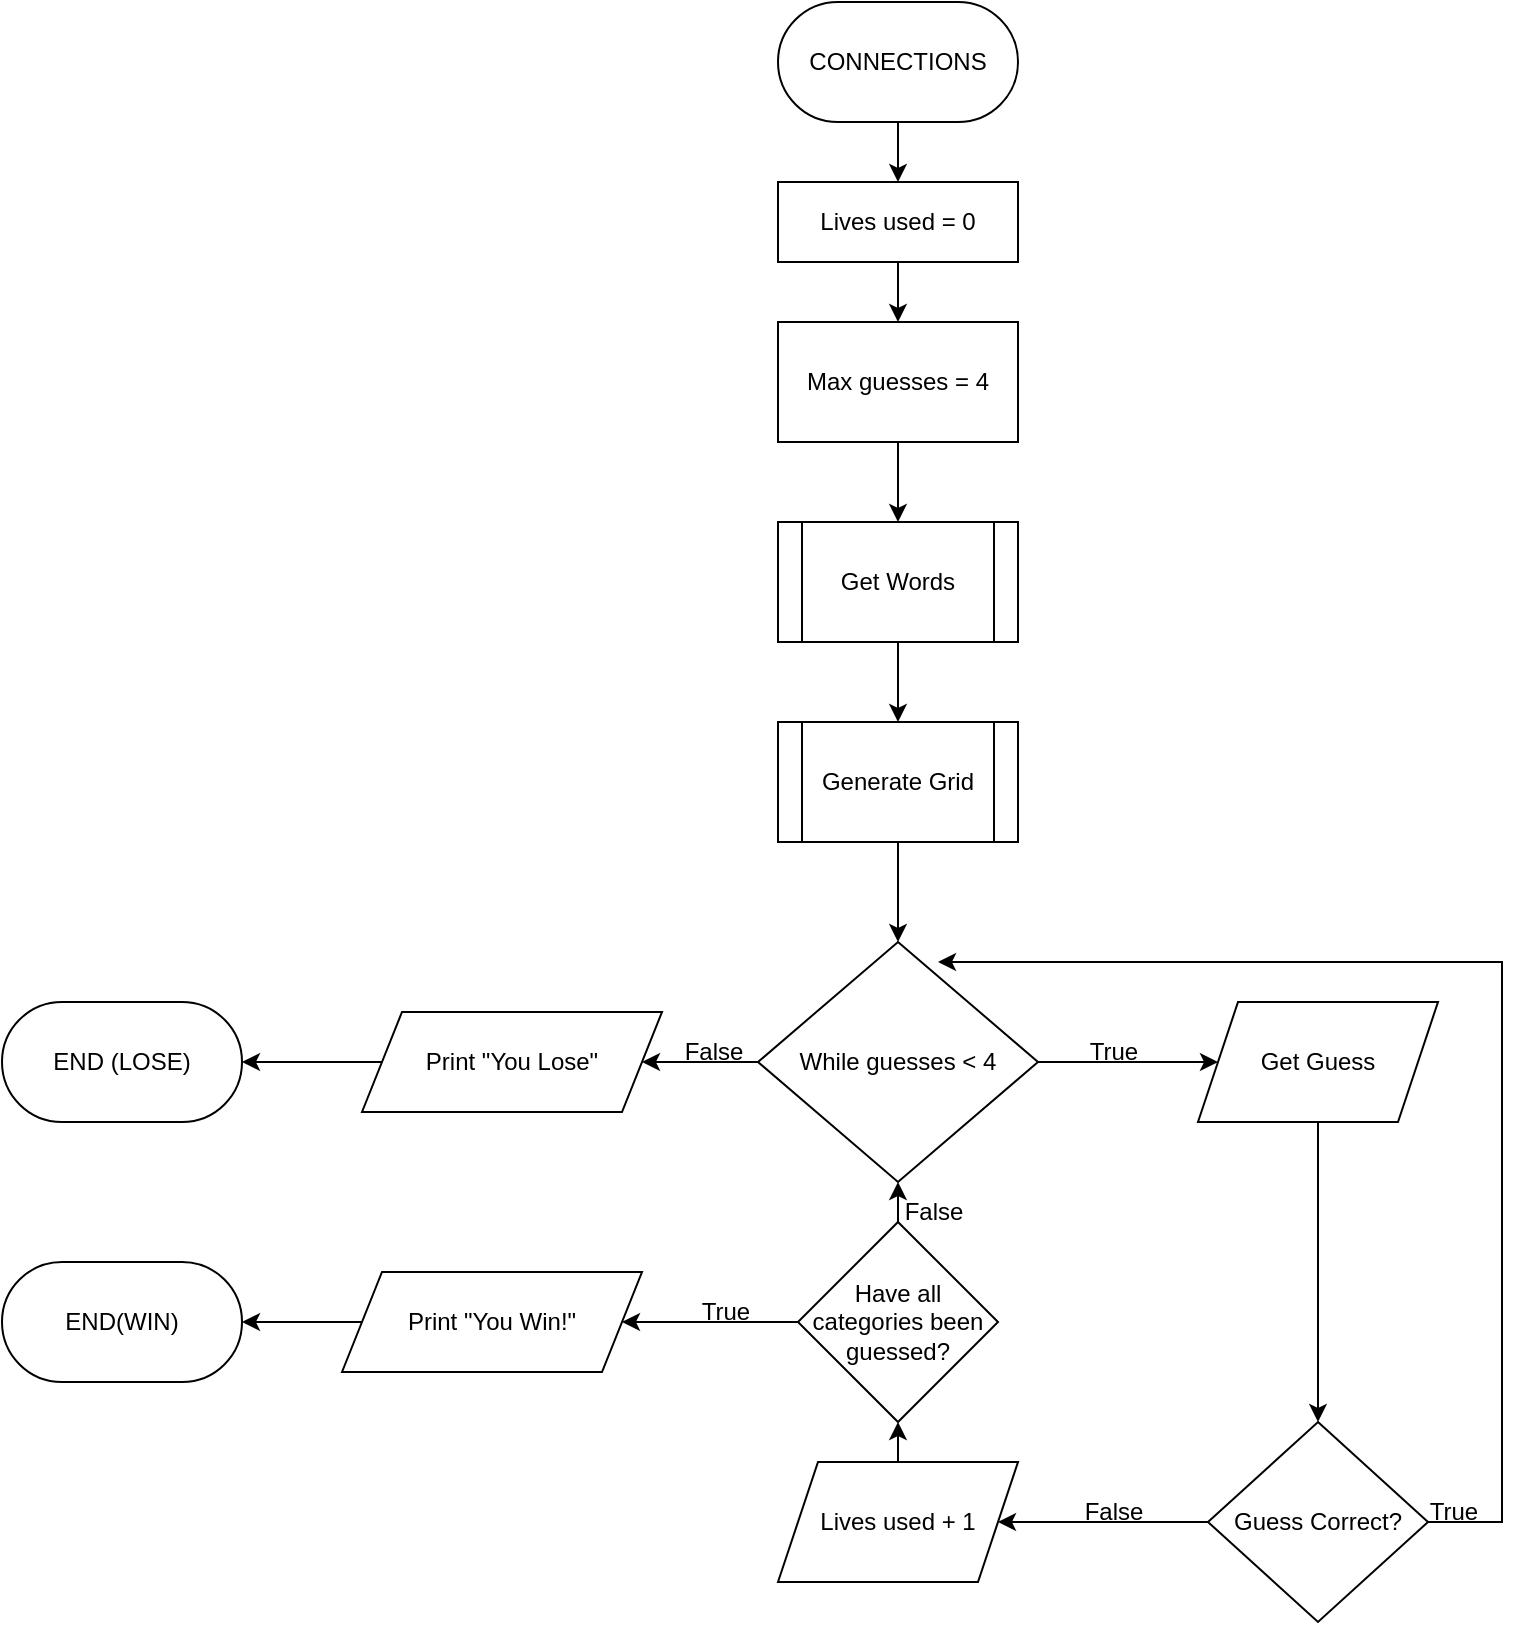 <mxfile version="24.0.4" type="device">
  <diagram name="Page-1" id="uORMr1Md30LFOHM242Bl">
    <mxGraphModel dx="2333" dy="1178" grid="1" gridSize="10" guides="1" tooltips="1" connect="1" arrows="1" fold="1" page="1" pageScale="1" pageWidth="827" pageHeight="1169" math="0" shadow="0">
      <root>
        <mxCell id="0" />
        <mxCell id="1" parent="0" />
        <mxCell id="9pU2FkIUZiI4RLixFQb5-4" value="CONNECTIONS" style="rounded=1;whiteSpace=wrap;html=1;arcSize=50;" parent="1" vertex="1">
          <mxGeometry x="418" y="40" width="120" height="60" as="geometry" />
        </mxCell>
        <mxCell id="9pU2FkIUZiI4RLixFQb5-6" value="Lives used = 0" style="rounded=0;whiteSpace=wrap;html=1;" parent="1" vertex="1">
          <mxGeometry x="418" y="130" width="120" height="40" as="geometry" />
        </mxCell>
        <mxCell id="9pU2FkIUZiI4RLixFQb5-9" value="Get Words" style="shape=process;whiteSpace=wrap;html=1;backgroundOutline=1;" parent="1" vertex="1">
          <mxGeometry x="418" y="300" width="120" height="60" as="geometry" />
        </mxCell>
        <mxCell id="9pU2FkIUZiI4RLixFQb5-10" value="Generate Grid" style="shape=process;whiteSpace=wrap;html=1;backgroundOutline=1;" parent="1" vertex="1">
          <mxGeometry x="418" y="400" width="120" height="60" as="geometry" />
        </mxCell>
        <mxCell id="9pU2FkIUZiI4RLixFQb5-11" value="Max guesses = 4" style="rounded=0;whiteSpace=wrap;html=1;" parent="1" vertex="1">
          <mxGeometry x="418" y="200" width="120" height="60" as="geometry" />
        </mxCell>
        <mxCell id="9pU2FkIUZiI4RLixFQb5-12" value="While guesses &amp;lt; 4" style="rhombus;whiteSpace=wrap;html=1;" parent="1" vertex="1">
          <mxGeometry x="408" y="510" width="140" height="120" as="geometry" />
        </mxCell>
        <mxCell id="9pU2FkIUZiI4RLixFQb5-14" value="Get Guess" style="shape=parallelogram;perimeter=parallelogramPerimeter;whiteSpace=wrap;html=1;fixedSize=1;" parent="1" vertex="1">
          <mxGeometry x="628" y="540" width="120" height="60" as="geometry" />
        </mxCell>
        <mxCell id="9pU2FkIUZiI4RLixFQb5-15" value="Guess Correct?" style="rhombus;whiteSpace=wrap;html=1;" parent="1" vertex="1">
          <mxGeometry x="633" y="750" width="110" height="100" as="geometry" />
        </mxCell>
        <mxCell id="9pU2FkIUZiI4RLixFQb5-16" value="" style="endArrow=classic;html=1;rounded=0;exitX=0.5;exitY=1;exitDx=0;exitDy=0;entryX=0.5;entryY=0;entryDx=0;entryDy=0;" parent="1" source="9pU2FkIUZiI4RLixFQb5-14" edge="1">
          <mxGeometry width="50" height="50" relative="1" as="geometry">
            <mxPoint x="568" y="700" as="sourcePoint" />
            <mxPoint x="688" y="750" as="targetPoint" />
          </mxGeometry>
        </mxCell>
        <mxCell id="9pU2FkIUZiI4RLixFQb5-17" value="Lives used + 1" style="shape=parallelogram;perimeter=parallelogramPerimeter;whiteSpace=wrap;html=1;fixedSize=1;" parent="1" vertex="1">
          <mxGeometry x="418" y="770" width="120" height="60" as="geometry" />
        </mxCell>
        <mxCell id="9pU2FkIUZiI4RLixFQb5-18" value="" style="endArrow=classic;html=1;rounded=0;exitX=0;exitY=0.5;exitDx=0;exitDy=0;entryX=1;entryY=0.5;entryDx=0;entryDy=0;" parent="1" target="9pU2FkIUZiI4RLixFQb5-17" edge="1">
          <mxGeometry width="50" height="50" relative="1" as="geometry">
            <mxPoint x="633" y="800" as="sourcePoint" />
            <mxPoint x="618" y="670" as="targetPoint" />
          </mxGeometry>
        </mxCell>
        <mxCell id="9pU2FkIUZiI4RLixFQb5-19" value="" style="endArrow=classic;html=1;rounded=0;exitX=0.5;exitY=0;exitDx=0;exitDy=0;" parent="1" source="9pU2FkIUZiI4RLixFQb5-17" edge="1">
          <mxGeometry width="50" height="50" relative="1" as="geometry">
            <mxPoint x="568" y="720" as="sourcePoint" />
            <mxPoint x="478" y="750" as="targetPoint" />
          </mxGeometry>
        </mxCell>
        <mxCell id="9pU2FkIUZiI4RLixFQb5-20" value="" style="endArrow=classic;html=1;rounded=0;exitX=0.5;exitY=1;exitDx=0;exitDy=0;entryX=0.5;entryY=0;entryDx=0;entryDy=0;" parent="1" source="9pU2FkIUZiI4RLixFQb5-4" target="9pU2FkIUZiI4RLixFQb5-6" edge="1">
          <mxGeometry width="50" height="50" relative="1" as="geometry">
            <mxPoint x="578" y="290" as="sourcePoint" />
            <mxPoint x="628" y="240" as="targetPoint" />
          </mxGeometry>
        </mxCell>
        <mxCell id="9pU2FkIUZiI4RLixFQb5-22" value="" style="endArrow=classic;html=1;rounded=0;exitX=0.5;exitY=1;exitDx=0;exitDy=0;entryX=0.5;entryY=0;entryDx=0;entryDy=0;" parent="1" source="9pU2FkIUZiI4RLixFQb5-6" target="9pU2FkIUZiI4RLixFQb5-11" edge="1">
          <mxGeometry width="50" height="50" relative="1" as="geometry">
            <mxPoint x="578" y="290" as="sourcePoint" />
            <mxPoint x="628" y="240" as="targetPoint" />
          </mxGeometry>
        </mxCell>
        <mxCell id="9pU2FkIUZiI4RLixFQb5-23" value="" style="endArrow=classic;html=1;rounded=0;exitX=0.5;exitY=1;exitDx=0;exitDy=0;entryX=0.5;entryY=0;entryDx=0;entryDy=0;" parent="1" source="9pU2FkIUZiI4RLixFQb5-11" target="9pU2FkIUZiI4RLixFQb5-9" edge="1">
          <mxGeometry width="50" height="50" relative="1" as="geometry">
            <mxPoint x="578" y="290" as="sourcePoint" />
            <mxPoint x="628" y="240" as="targetPoint" />
          </mxGeometry>
        </mxCell>
        <mxCell id="9pU2FkIUZiI4RLixFQb5-24" value="" style="endArrow=classic;html=1;rounded=0;exitX=0.5;exitY=1;exitDx=0;exitDy=0;entryX=0.5;entryY=0;entryDx=0;entryDy=0;" parent="1" source="9pU2FkIUZiI4RLixFQb5-9" target="9pU2FkIUZiI4RLixFQb5-10" edge="1">
          <mxGeometry width="50" height="50" relative="1" as="geometry">
            <mxPoint x="578" y="290" as="sourcePoint" />
            <mxPoint x="628" y="240" as="targetPoint" />
          </mxGeometry>
        </mxCell>
        <mxCell id="9pU2FkIUZiI4RLixFQb5-25" value="" style="endArrow=classic;html=1;rounded=0;exitX=0.5;exitY=1;exitDx=0;exitDy=0;entryX=0.5;entryY=0;entryDx=0;entryDy=0;" parent="1" source="9pU2FkIUZiI4RLixFQb5-10" target="9pU2FkIUZiI4RLixFQb5-12" edge="1">
          <mxGeometry width="50" height="50" relative="1" as="geometry">
            <mxPoint x="578" y="490" as="sourcePoint" />
            <mxPoint x="628" y="440" as="targetPoint" />
          </mxGeometry>
        </mxCell>
        <mxCell id="9pU2FkIUZiI4RLixFQb5-26" value="" style="endArrow=classic;html=1;rounded=0;exitX=1;exitY=0.5;exitDx=0;exitDy=0;" parent="1" edge="1">
          <mxGeometry width="50" height="50" relative="1" as="geometry">
            <mxPoint x="743" y="800" as="sourcePoint" />
            <mxPoint x="498" y="520" as="targetPoint" />
            <Array as="points">
              <mxPoint x="780" y="800" />
              <mxPoint x="780" y="520" />
            </Array>
          </mxGeometry>
        </mxCell>
        <mxCell id="9pU2FkIUZiI4RLixFQb5-27" value="" style="endArrow=classic;html=1;rounded=0;exitX=0;exitY=0.5;exitDx=0;exitDy=0;" parent="1" source="9pU2FkIUZiI4RLixFQb5-12" edge="1">
          <mxGeometry width="50" height="50" relative="1" as="geometry">
            <mxPoint x="678" y="700" as="sourcePoint" />
            <mxPoint x="350" y="570" as="targetPoint" />
          </mxGeometry>
        </mxCell>
        <mxCell id="9pU2FkIUZiI4RLixFQb5-28" value="END (LOSE)" style="rounded=1;whiteSpace=wrap;html=1;arcSize=50;" parent="1" vertex="1">
          <mxGeometry x="30" y="540" width="120" height="60" as="geometry" />
        </mxCell>
        <mxCell id="9pU2FkIUZiI4RLixFQb5-30" value="Have all categories been guessed?" style="rhombus;whiteSpace=wrap;html=1;" parent="1" vertex="1">
          <mxGeometry x="428" y="650" width="100" height="100" as="geometry" />
        </mxCell>
        <mxCell id="9pU2FkIUZiI4RLixFQb5-31" value="" style="endArrow=classic;html=1;rounded=0;exitX=0.5;exitY=0;exitDx=0;exitDy=0;entryX=0.5;entryY=1;entryDx=0;entryDy=0;" parent="1" source="9pU2FkIUZiI4RLixFQb5-30" target="9pU2FkIUZiI4RLixFQb5-12" edge="1">
          <mxGeometry width="50" height="50" relative="1" as="geometry">
            <mxPoint x="608" y="710" as="sourcePoint" />
            <mxPoint x="658" y="660" as="targetPoint" />
          </mxGeometry>
        </mxCell>
        <mxCell id="9pU2FkIUZiI4RLixFQb5-32" value="" style="endArrow=classic;html=1;rounded=0;exitX=0;exitY=0.5;exitDx=0;exitDy=0;entryX=1;entryY=0.5;entryDx=0;entryDy=0;" parent="1" source="9pU2FkIUZiI4RLixFQb5-30" edge="1" target="o7n-KaS2yKmDiQmWI6tM-5">
          <mxGeometry width="50" height="50" relative="1" as="geometry">
            <mxPoint x="608" y="710" as="sourcePoint" />
            <mxPoint x="328" y="700" as="targetPoint" />
          </mxGeometry>
        </mxCell>
        <mxCell id="o7n-KaS2yKmDiQmWI6tM-2" value="END(WIN)" style="rounded=1;whiteSpace=wrap;html=1;arcSize=50;" vertex="1" parent="1">
          <mxGeometry x="30" y="670" width="120" height="60" as="geometry" />
        </mxCell>
        <mxCell id="o7n-KaS2yKmDiQmWI6tM-3" value="Print &quot;You Lose&quot;" style="shape=parallelogram;perimeter=parallelogramPerimeter;whiteSpace=wrap;html=1;fixedSize=1;" vertex="1" parent="1">
          <mxGeometry x="210" y="545" width="150" height="50" as="geometry" />
        </mxCell>
        <mxCell id="o7n-KaS2yKmDiQmWI6tM-4" value="" style="endArrow=classic;html=1;rounded=0;exitX=0;exitY=0.5;exitDx=0;exitDy=0;entryX=1;entryY=0.5;entryDx=0;entryDy=0;" edge="1" parent="1" source="o7n-KaS2yKmDiQmWI6tM-3" target="9pU2FkIUZiI4RLixFQb5-28">
          <mxGeometry width="50" height="50" relative="1" as="geometry">
            <mxPoint x="458" y="630" as="sourcePoint" />
            <mxPoint x="508" y="580" as="targetPoint" />
          </mxGeometry>
        </mxCell>
        <mxCell id="o7n-KaS2yKmDiQmWI6tM-5" value="Print &quot;You Win!&quot;" style="shape=parallelogram;perimeter=parallelogramPerimeter;whiteSpace=wrap;html=1;fixedSize=1;" vertex="1" parent="1">
          <mxGeometry x="200" y="675" width="150" height="50" as="geometry" />
        </mxCell>
        <mxCell id="o7n-KaS2yKmDiQmWI6tM-6" value="" style="endArrow=classic;html=1;rounded=0;exitX=0;exitY=0.5;exitDx=0;exitDy=0;entryX=1;entryY=0.5;entryDx=0;entryDy=0;" edge="1" parent="1" source="o7n-KaS2yKmDiQmWI6tM-5" target="o7n-KaS2yKmDiQmWI6tM-2">
          <mxGeometry width="50" height="50" relative="1" as="geometry">
            <mxPoint x="458" y="630" as="sourcePoint" />
            <mxPoint x="508" y="580" as="targetPoint" />
          </mxGeometry>
        </mxCell>
        <mxCell id="o7n-KaS2yKmDiQmWI6tM-7" value="True" style="text;html=1;align=center;verticalAlign=middle;whiteSpace=wrap;rounded=0;" vertex="1" parent="1">
          <mxGeometry x="376" y="690" width="32" height="10" as="geometry" />
        </mxCell>
        <mxCell id="o7n-KaS2yKmDiQmWI6tM-9" value="False" style="text;html=1;align=center;verticalAlign=middle;whiteSpace=wrap;rounded=0;" vertex="1" parent="1">
          <mxGeometry x="480" y="640" width="32" height="10" as="geometry" />
        </mxCell>
        <mxCell id="o7n-KaS2yKmDiQmWI6tM-11" value="" style="endArrow=classic;html=1;rounded=0;exitX=1;exitY=0.5;exitDx=0;exitDy=0;" edge="1" parent="1" source="9pU2FkIUZiI4RLixFQb5-12" target="9pU2FkIUZiI4RLixFQb5-14">
          <mxGeometry width="50" height="50" relative="1" as="geometry">
            <mxPoint x="548" y="570" as="sourcePoint" />
            <mxPoint x="570" y="567.105" as="targetPoint" />
          </mxGeometry>
        </mxCell>
        <mxCell id="o7n-KaS2yKmDiQmWI6tM-14" value="False" style="text;html=1;align=center;verticalAlign=middle;whiteSpace=wrap;rounded=0;" vertex="1" parent="1">
          <mxGeometry x="370" y="560" width="32" height="10" as="geometry" />
        </mxCell>
        <mxCell id="o7n-KaS2yKmDiQmWI6tM-15" value="True" style="text;html=1;align=center;verticalAlign=middle;whiteSpace=wrap;rounded=0;" vertex="1" parent="1">
          <mxGeometry x="570" y="560" width="32" height="10" as="geometry" />
        </mxCell>
        <mxCell id="o7n-KaS2yKmDiQmWI6tM-16" value="True" style="text;html=1;align=center;verticalAlign=middle;whiteSpace=wrap;rounded=0;" vertex="1" parent="1">
          <mxGeometry x="740" y="790" width="32" height="10" as="geometry" />
        </mxCell>
        <mxCell id="o7n-KaS2yKmDiQmWI6tM-17" value="False" style="text;html=1;align=center;verticalAlign=middle;whiteSpace=wrap;rounded=0;" vertex="1" parent="1">
          <mxGeometry x="570" y="790" width="32" height="10" as="geometry" />
        </mxCell>
      </root>
    </mxGraphModel>
  </diagram>
</mxfile>
